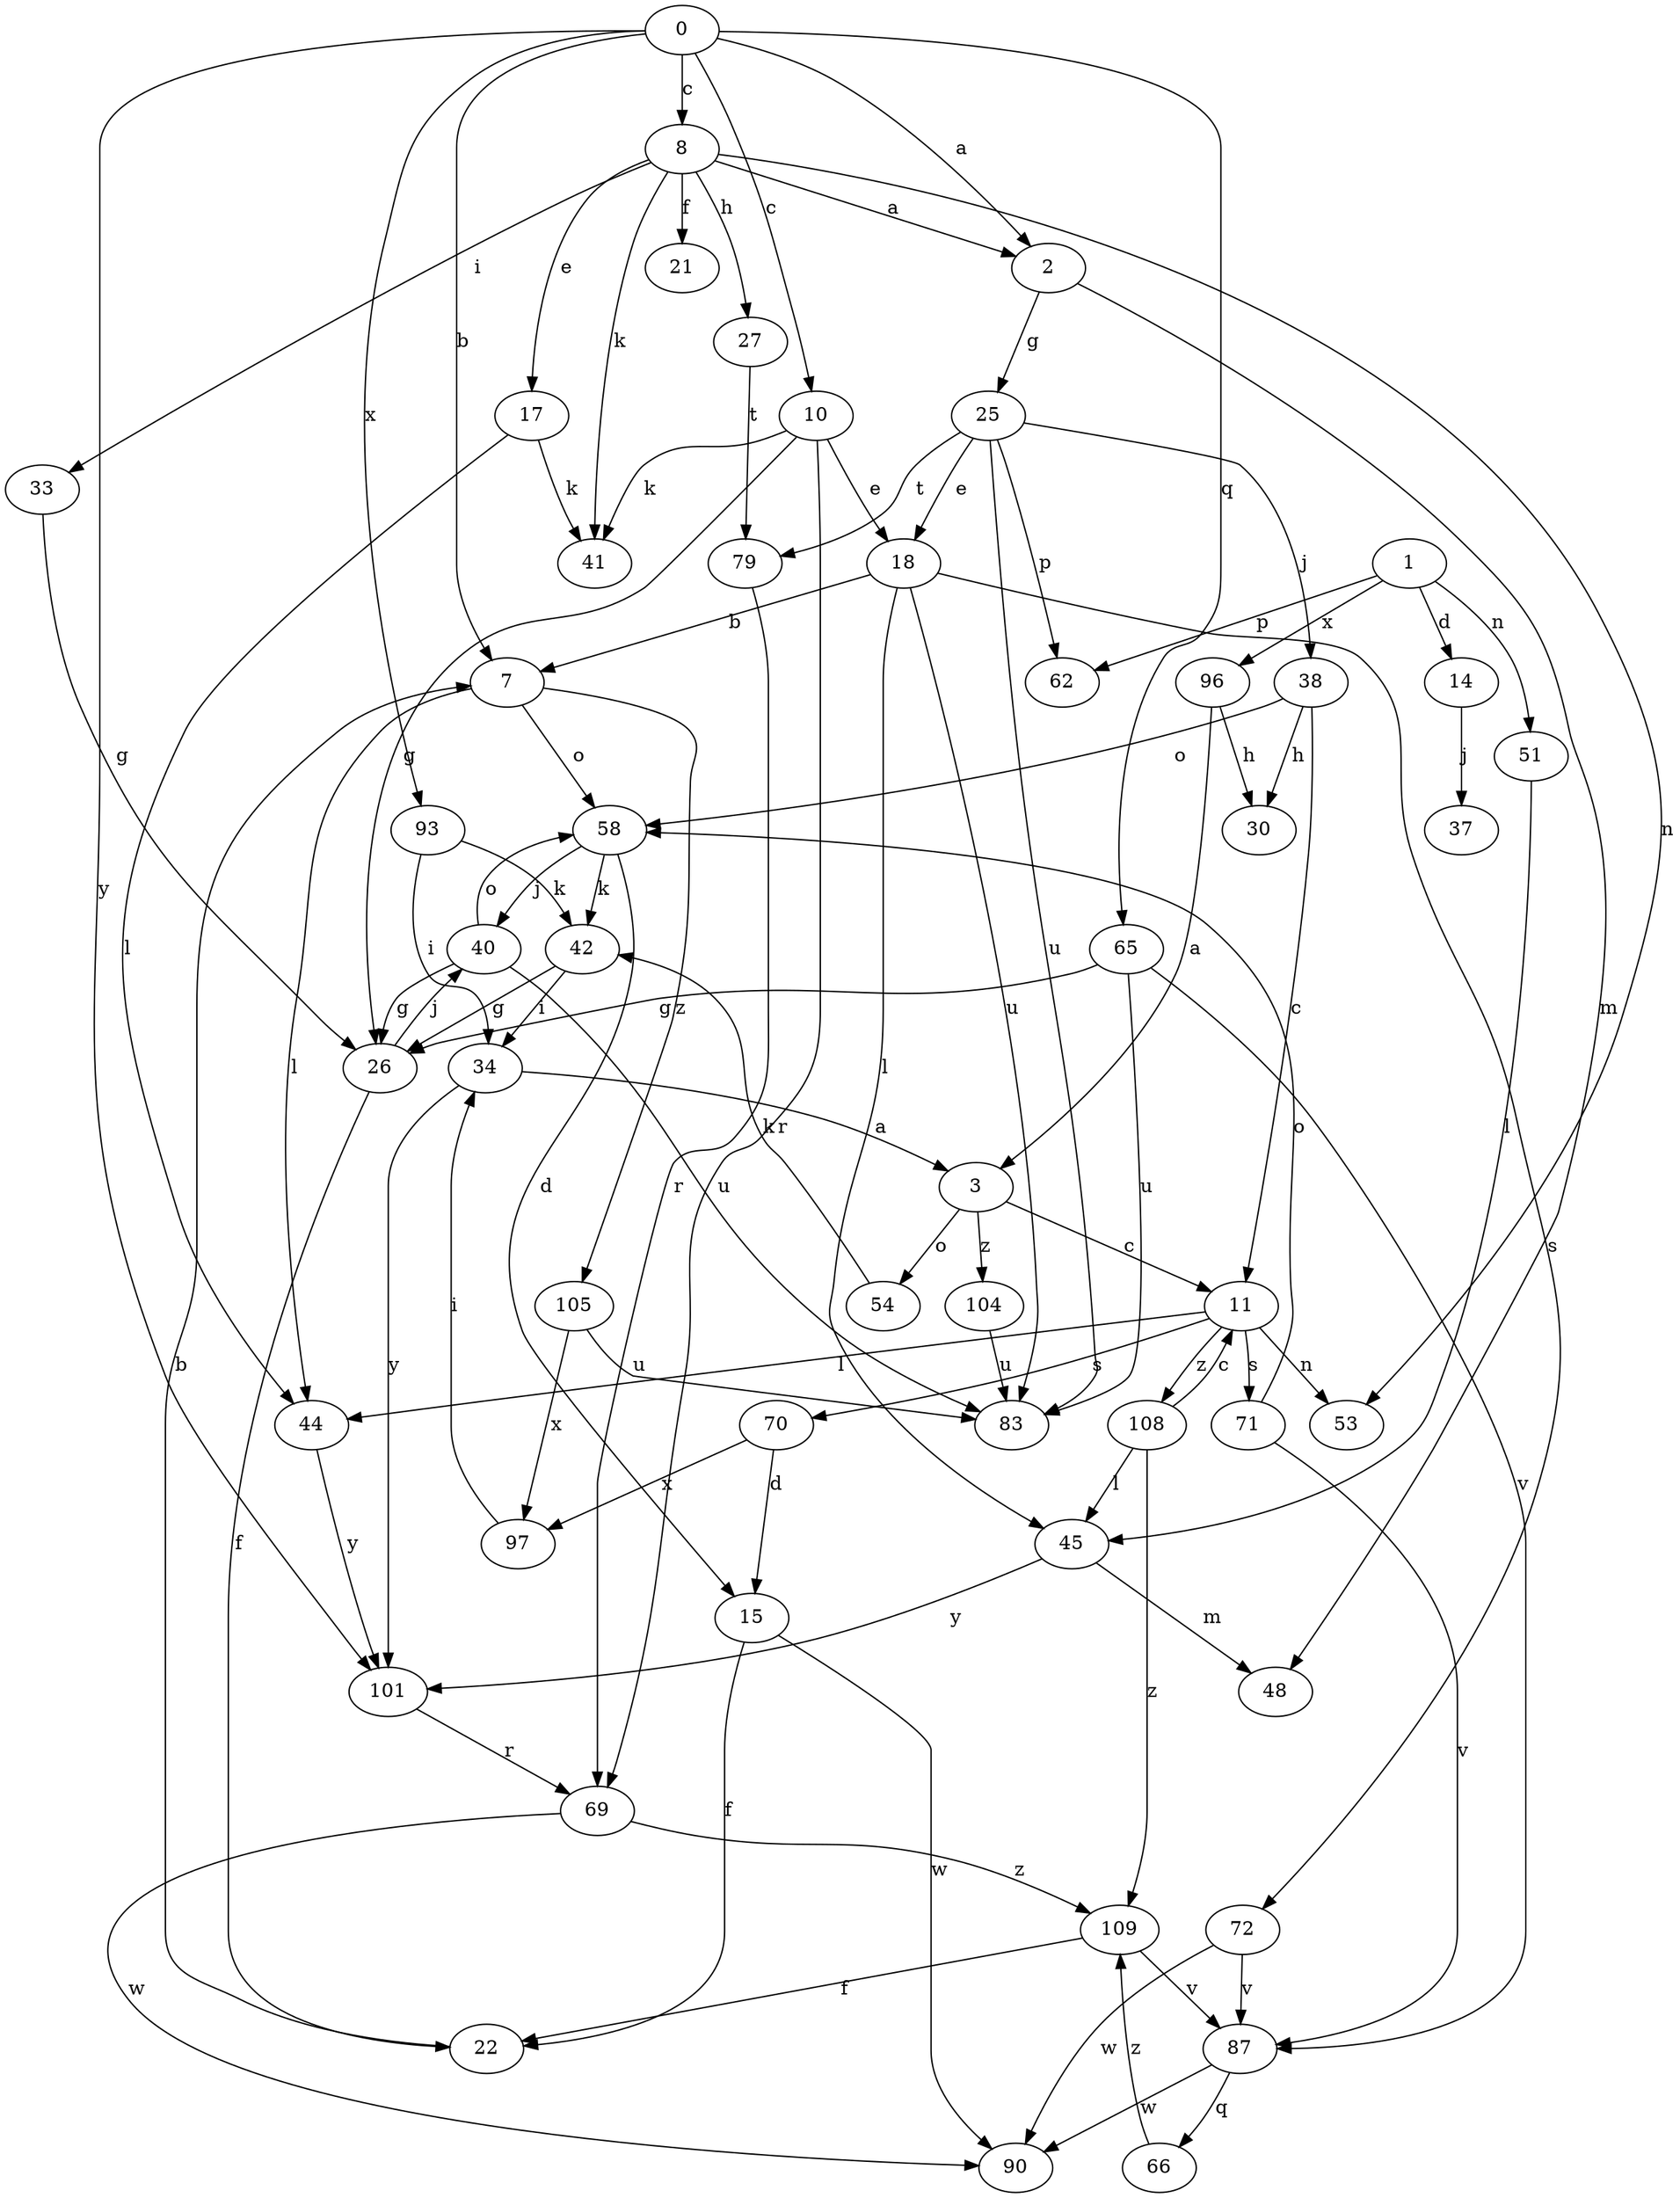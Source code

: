 strict digraph  {
0;
1;
2;
3;
7;
8;
10;
11;
14;
15;
17;
18;
21;
22;
25;
26;
27;
30;
33;
34;
37;
38;
40;
41;
42;
44;
45;
48;
51;
53;
54;
58;
62;
65;
66;
69;
70;
71;
72;
79;
83;
87;
90;
93;
96;
97;
101;
104;
105;
108;
109;
0 -> 2  [label=a];
0 -> 7  [label=b];
0 -> 8  [label=c];
0 -> 10  [label=c];
0 -> 65  [label=q];
0 -> 93  [label=x];
0 -> 101  [label=y];
1 -> 14  [label=d];
1 -> 51  [label=n];
1 -> 62  [label=p];
1 -> 96  [label=x];
2 -> 25  [label=g];
2 -> 48  [label=m];
3 -> 11  [label=c];
3 -> 54  [label=o];
3 -> 104  [label=z];
7 -> 44  [label=l];
7 -> 58  [label=o];
7 -> 105  [label=z];
8 -> 2  [label=a];
8 -> 17  [label=e];
8 -> 21  [label=f];
8 -> 27  [label=h];
8 -> 33  [label=i];
8 -> 41  [label=k];
8 -> 53  [label=n];
10 -> 18  [label=e];
10 -> 26  [label=g];
10 -> 41  [label=k];
10 -> 69  [label=r];
11 -> 44  [label=l];
11 -> 53  [label=n];
11 -> 70  [label=s];
11 -> 71  [label=s];
11 -> 108  [label=z];
14 -> 37  [label=j];
15 -> 22  [label=f];
15 -> 90  [label=w];
17 -> 41  [label=k];
17 -> 44  [label=l];
18 -> 7  [label=b];
18 -> 45  [label=l];
18 -> 72  [label=s];
18 -> 83  [label=u];
22 -> 7  [label=b];
25 -> 18  [label=e];
25 -> 38  [label=j];
25 -> 62  [label=p];
25 -> 79  [label=t];
25 -> 83  [label=u];
26 -> 22  [label=f];
26 -> 40  [label=j];
27 -> 79  [label=t];
33 -> 26  [label=g];
34 -> 3  [label=a];
34 -> 101  [label=y];
38 -> 11  [label=c];
38 -> 30  [label=h];
38 -> 58  [label=o];
40 -> 26  [label=g];
40 -> 58  [label=o];
40 -> 83  [label=u];
42 -> 26  [label=g];
42 -> 34  [label=i];
44 -> 101  [label=y];
45 -> 48  [label=m];
45 -> 101  [label=y];
51 -> 45  [label=l];
54 -> 42  [label=k];
58 -> 15  [label=d];
58 -> 40  [label=j];
58 -> 42  [label=k];
65 -> 26  [label=g];
65 -> 83  [label=u];
65 -> 87  [label=v];
66 -> 109  [label=z];
69 -> 90  [label=w];
69 -> 109  [label=z];
70 -> 15  [label=d];
70 -> 97  [label=x];
71 -> 58  [label=o];
71 -> 87  [label=v];
72 -> 87  [label=v];
72 -> 90  [label=w];
79 -> 69  [label=r];
87 -> 66  [label=q];
87 -> 90  [label=w];
93 -> 34  [label=i];
93 -> 42  [label=k];
96 -> 3  [label=a];
96 -> 30  [label=h];
97 -> 34  [label=i];
101 -> 69  [label=r];
104 -> 83  [label=u];
105 -> 83  [label=u];
105 -> 97  [label=x];
108 -> 11  [label=c];
108 -> 45  [label=l];
108 -> 109  [label=z];
109 -> 22  [label=f];
109 -> 87  [label=v];
}

